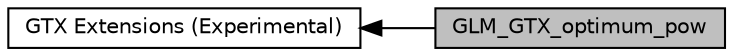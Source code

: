 digraph "GLM_GTX_optimum_pow"
{
  edge [fontname="Helvetica",fontsize="10",labelfontname="Helvetica",labelfontsize="10"];
  node [fontname="Helvetica",fontsize="10",shape=box];
  rankdir=LR;
  Node2 [label="GTX Extensions (Experimental)",height=0.2,width=0.4,color="black", fillcolor="white", style="filled",URL="$group__gtx.html",tooltip="Functions and types that the GLSL specification doesn't define, but useful to have for a C++ program."];
  Node1 [label="GLM_GTX_optimum_pow",height=0.2,width=0.4,color="black", fillcolor="grey75", style="filled", fontcolor="black",tooltip="Integer exponentiation of power functions."];
  Node2->Node1 [shape=plaintext, dir="back", style="solid"];
}
